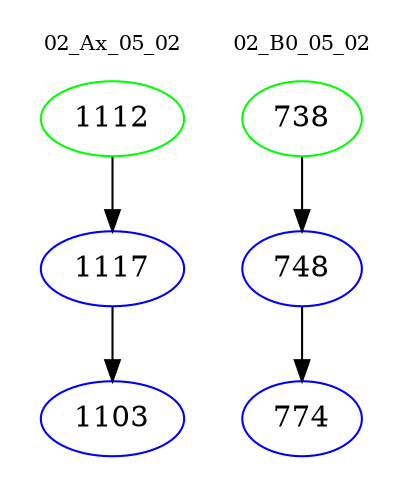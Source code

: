 digraph{
subgraph cluster_0 {
color = white
label = "02_Ax_05_02";
fontsize=10;
T0_1112 [label="1112", color="green"]
T0_1112 -> T0_1117 [color="black"]
T0_1117 [label="1117", color="blue"]
T0_1117 -> T0_1103 [color="black"]
T0_1103 [label="1103", color="blue"]
}
subgraph cluster_1 {
color = white
label = "02_B0_05_02";
fontsize=10;
T1_738 [label="738", color="green"]
T1_738 -> T1_748 [color="black"]
T1_748 [label="748", color="blue"]
T1_748 -> T1_774 [color="black"]
T1_774 [label="774", color="blue"]
}
}

